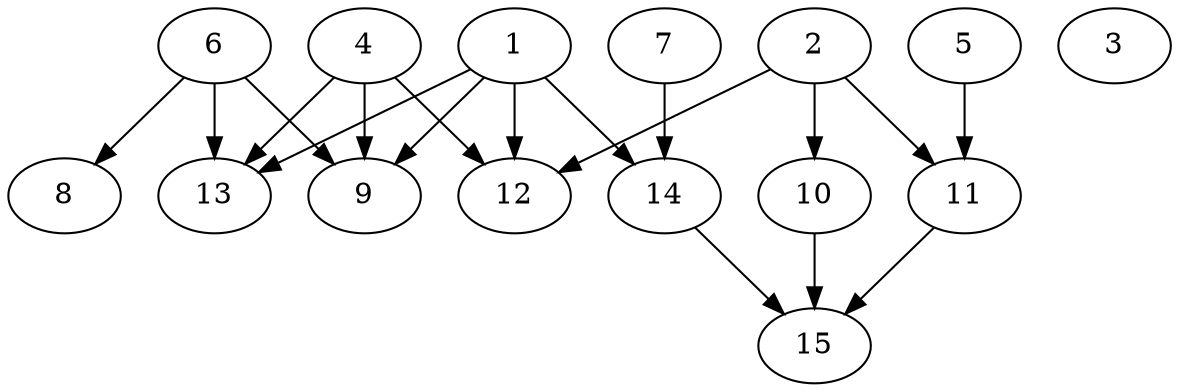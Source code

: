 // DAG automatically generated by daggen at Thu Oct  3 13:59:26 2019
// ./daggen --dot -n 15 --ccr 0.5 --fat 0.7 --regular 0.5 --density 0.5 --mindata 5242880 --maxdata 52428800 
digraph G {
  1 [size="21643264", alpha="0.04", expect_size="10821632"] 
  1 -> 9 [size ="10821632"]
  1 -> 12 [size ="10821632"]
  1 -> 13 [size ="10821632"]
  1 -> 14 [size ="10821632"]
  2 [size="11374592", alpha="0.08", expect_size="5687296"] 
  2 -> 10 [size ="5687296"]
  2 -> 11 [size ="5687296"]
  2 -> 12 [size ="5687296"]
  3 [size="79788032", alpha="0.20", expect_size="39894016"] 
  4 [size="67694592", alpha="0.11", expect_size="33847296"] 
  4 -> 9 [size ="33847296"]
  4 -> 12 [size ="33847296"]
  4 -> 13 [size ="33847296"]
  5 [size="92731392", alpha="0.01", expect_size="46365696"] 
  5 -> 11 [size ="46365696"]
  6 [size="104728576", alpha="0.19", expect_size="52364288"] 
  6 -> 8 [size ="52364288"]
  6 -> 9 [size ="52364288"]
  6 -> 13 [size ="52364288"]
  7 [size="68388864", alpha="0.19", expect_size="34194432"] 
  7 -> 14 [size ="34194432"]
  8 [size="95635456", alpha="0.07", expect_size="47817728"] 
  9 [size="31889408", alpha="0.04", expect_size="15944704"] 
  10 [size="34627584", alpha="0.17", expect_size="17313792"] 
  10 -> 15 [size ="17313792"]
  11 [size="75657216", alpha="0.04", expect_size="37828608"] 
  11 -> 15 [size ="37828608"]
  12 [size="92477440", alpha="0.16", expect_size="46238720"] 
  13 [size="35825664", alpha="0.18", expect_size="17912832"] 
  14 [size="35614720", alpha="0.08", expect_size="17807360"] 
  14 -> 15 [size ="17807360"]
  15 [size="86366208", alpha="0.12", expect_size="43183104"] 
}
